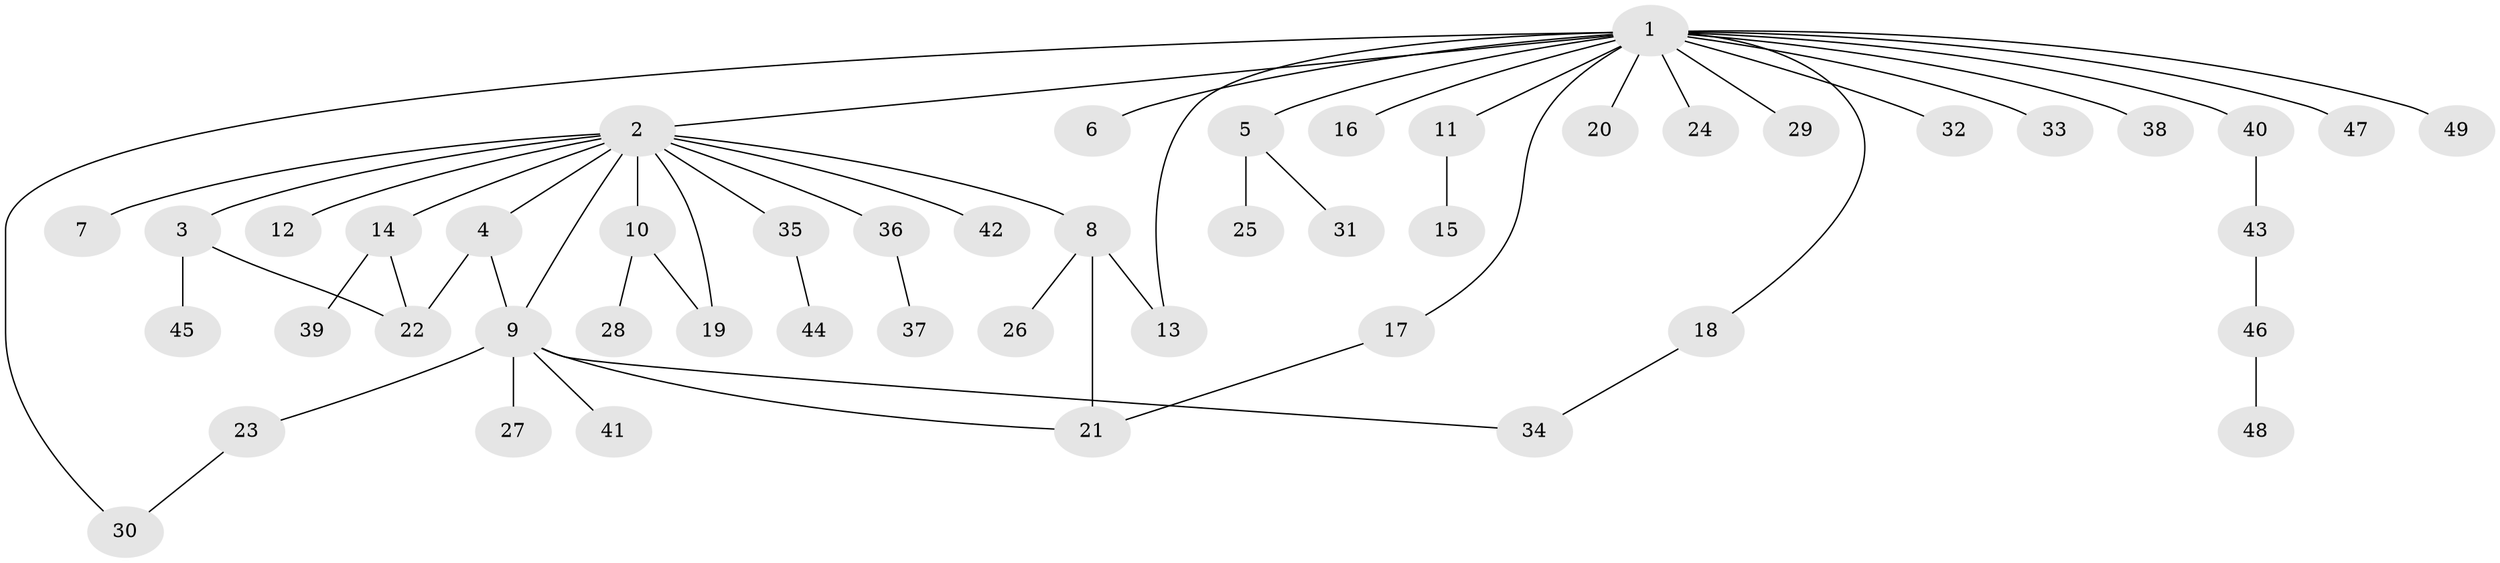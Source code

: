 // original degree distribution, {19: 0.010638297872340425, 22: 0.010638297872340425, 3: 0.13829787234042554, 6: 0.010638297872340425, 5: 0.031914893617021274, 1: 0.574468085106383, 2: 0.2127659574468085, 11: 0.010638297872340425}
// Generated by graph-tools (version 1.1) at 2025/35/03/09/25 02:35:33]
// undirected, 49 vertices, 57 edges
graph export_dot {
graph [start="1"]
  node [color=gray90,style=filled];
  1;
  2;
  3;
  4;
  5;
  6;
  7;
  8;
  9;
  10;
  11;
  12;
  13;
  14;
  15;
  16;
  17;
  18;
  19;
  20;
  21;
  22;
  23;
  24;
  25;
  26;
  27;
  28;
  29;
  30;
  31;
  32;
  33;
  34;
  35;
  36;
  37;
  38;
  39;
  40;
  41;
  42;
  43;
  44;
  45;
  46;
  47;
  48;
  49;
  1 -- 2 [weight=1.0];
  1 -- 5 [weight=1.0];
  1 -- 6 [weight=1.0];
  1 -- 11 [weight=1.0];
  1 -- 13 [weight=1.0];
  1 -- 16 [weight=1.0];
  1 -- 17 [weight=1.0];
  1 -- 18 [weight=1.0];
  1 -- 20 [weight=1.0];
  1 -- 24 [weight=1.0];
  1 -- 29 [weight=1.0];
  1 -- 30 [weight=1.0];
  1 -- 32 [weight=1.0];
  1 -- 33 [weight=1.0];
  1 -- 38 [weight=1.0];
  1 -- 40 [weight=1.0];
  1 -- 47 [weight=1.0];
  1 -- 49 [weight=1.0];
  2 -- 3 [weight=1.0];
  2 -- 4 [weight=1.0];
  2 -- 7 [weight=1.0];
  2 -- 8 [weight=1.0];
  2 -- 9 [weight=1.0];
  2 -- 10 [weight=9.0];
  2 -- 12 [weight=1.0];
  2 -- 14 [weight=1.0];
  2 -- 19 [weight=1.0];
  2 -- 35 [weight=1.0];
  2 -- 36 [weight=1.0];
  2 -- 42 [weight=1.0];
  3 -- 22 [weight=1.0];
  3 -- 45 [weight=1.0];
  4 -- 9 [weight=1.0];
  4 -- 22 [weight=3.0];
  5 -- 25 [weight=1.0];
  5 -- 31 [weight=1.0];
  8 -- 13 [weight=1.0];
  8 -- 21 [weight=1.0];
  8 -- 26 [weight=1.0];
  9 -- 21 [weight=1.0];
  9 -- 23 [weight=1.0];
  9 -- 27 [weight=4.0];
  9 -- 34 [weight=1.0];
  9 -- 41 [weight=1.0];
  10 -- 19 [weight=1.0];
  10 -- 28 [weight=1.0];
  11 -- 15 [weight=1.0];
  14 -- 22 [weight=1.0];
  14 -- 39 [weight=2.0];
  17 -- 21 [weight=1.0];
  18 -- 34 [weight=1.0];
  23 -- 30 [weight=1.0];
  35 -- 44 [weight=1.0];
  36 -- 37 [weight=1.0];
  40 -- 43 [weight=1.0];
  43 -- 46 [weight=1.0];
  46 -- 48 [weight=1.0];
}
